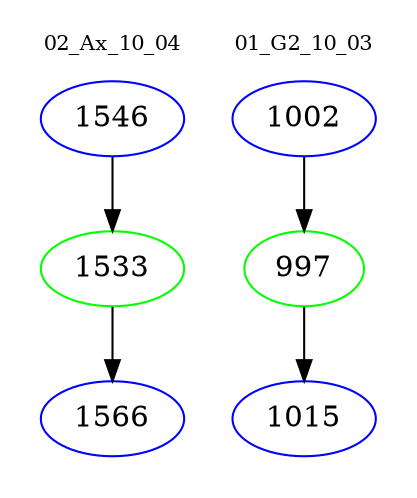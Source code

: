 digraph{
subgraph cluster_0 {
color = white
label = "02_Ax_10_04";
fontsize=10;
T0_1546 [label="1546", color="blue"]
T0_1546 -> T0_1533 [color="black"]
T0_1533 [label="1533", color="green"]
T0_1533 -> T0_1566 [color="black"]
T0_1566 [label="1566", color="blue"]
}
subgraph cluster_1 {
color = white
label = "01_G2_10_03";
fontsize=10;
T1_1002 [label="1002", color="blue"]
T1_1002 -> T1_997 [color="black"]
T1_997 [label="997", color="green"]
T1_997 -> T1_1015 [color="black"]
T1_1015 [label="1015", color="blue"]
}
}

